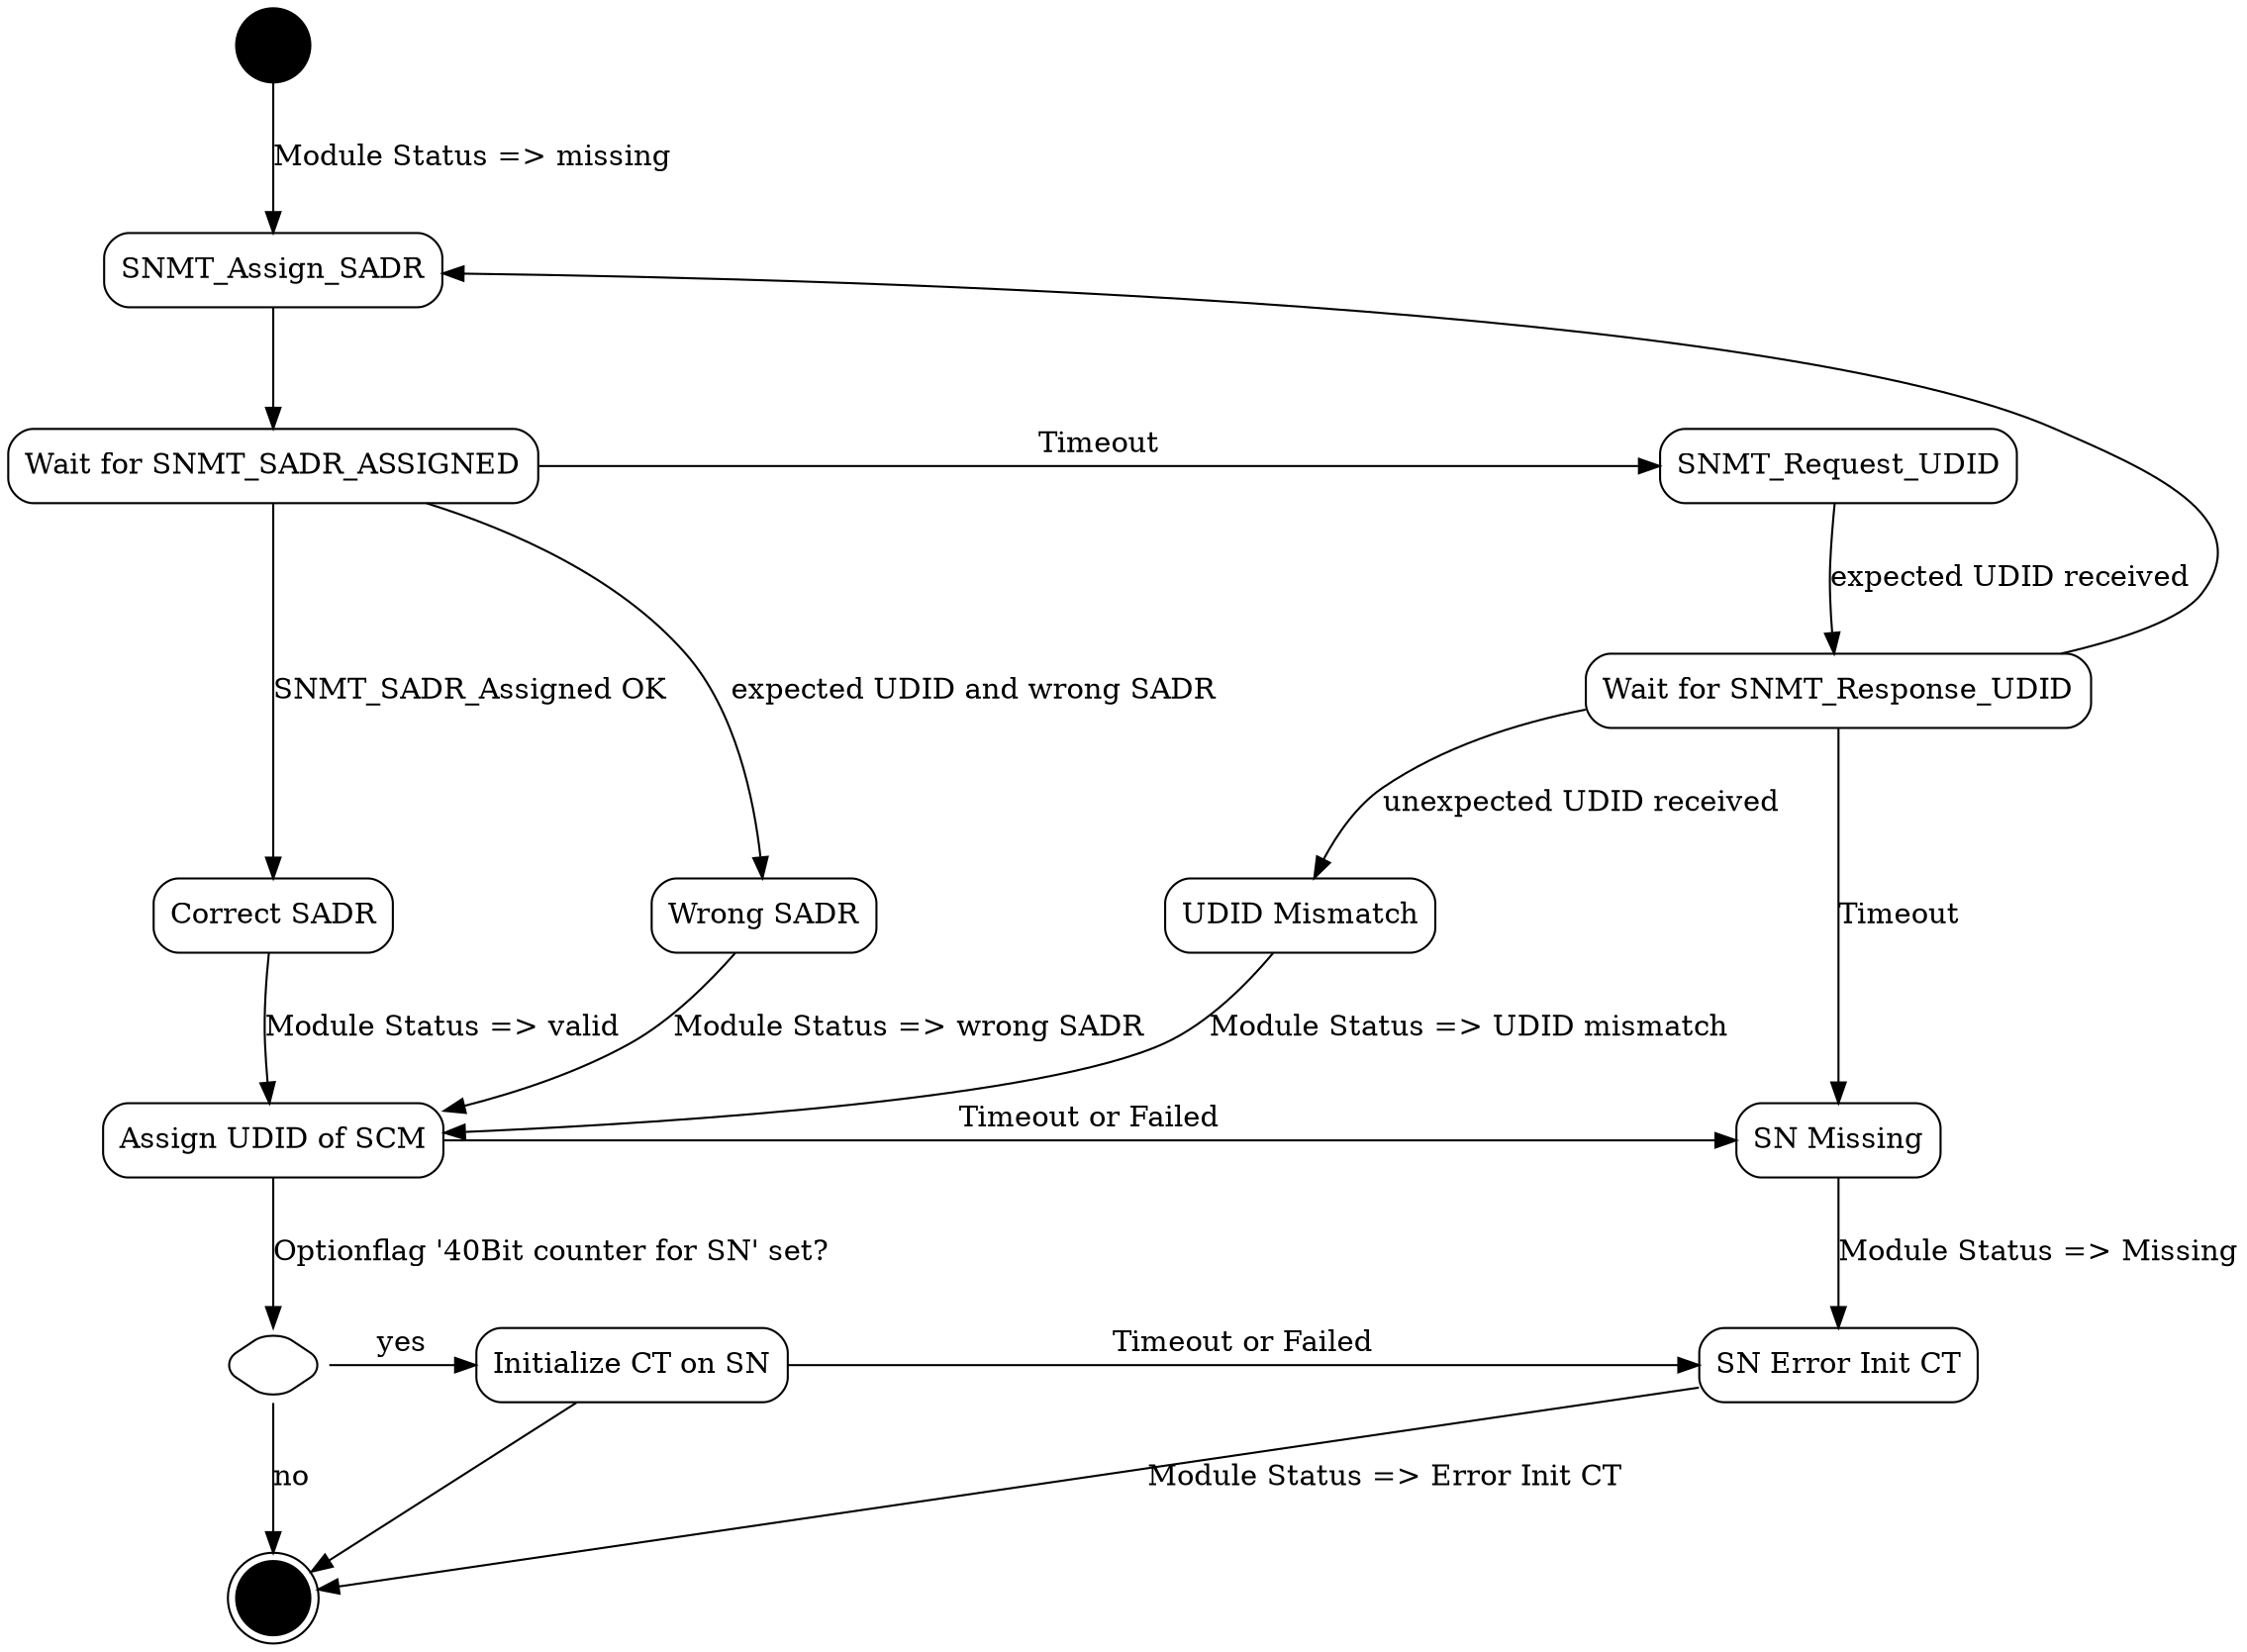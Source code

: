 digraph sn_address_verification {
    
    graph [ compound = true, rankdir="TB", nodesep=0.5, ranksep=0.8 ];
    node [ shape=box, style="rounded" ];

    A [label="", shape="circle", style=filled, fillcolor="#000000", color="#000000"];

    SCM1 [ label="SNMT_Assign_SADR" ];

    SN1 [ label="Wait for SNMT_SADR_ASSIGNED" ];
    SCM2 [ label="SNMT_Request_UDID" ];
    { rank=same; SN1; SCM2 };    

    SN2 [ label="Wait for SNMT_Response_UDID" ];
    
    SCM3 [ label="Correct SADR" ];
    SCM4 [ label="Wrong SADR" ];
    SCM5 [ label="UDID Mismatch" ];
    { rank=same; SCM3; SCM4; SCM5 };

    SCM6 [ label="Assign UDID of SCM" ];
    SCM7 [ label="SN Missing" ];
    { rank=same; SCM6; SCM7 };

    Dec1 [ shape="diamond" label="" ];
    SCM8 [ label="Initialize CT on SN" ];
    SCM9 [ label="SN Error Init CT" ];
    { rank=same; Dec1; SCM8; SCM9 };
    
    B [ label="", shape="doublecircle", style=filled, fillcolor="#000000", color="#000000"];

    A->SCM1 [ label="Module Status => missing", weight=9 ];
    SCM1->SN1 [ weight=9];
    SN1->SCM2 [ label="Timeout" ];
    SCM2->SN2 [ label="expected UDID received", weight=9 ];
    SN2->SCM5 [ label="unexpected UDID received" ];
    SN2->SCM1;
    SN1->SCM3 [ label="SNMT_SADR_Assigned OK", weight=9];    
    SN1->SCM4 [ label="expected UDID and wrong SADR"];

    SCM3->SCM6 [ label="Module Status => valid", weight=9 ];
    SCM4->SCM6 [ label="Module Status => wrong SADR" ];
    SCM5->SCM6 [ label="Module Status => UDID mismatch" ];

    SN2->SCM7 [ label="Timeout", weight=5 ];
    SCM6->SCM7 [ label="Timeout or Failed" ];
    SCM6->Dec1 [ label="Optionflag '40Bit counter for SN' set?", weight=9 ];
    SCM7->SCM9 [ label="Module Status => Missing", weight=5 ];
    Dec1->SCM8 [ label="yes" ];
    SCM8->SCM9 [ label="Timeout or Failed" ];
    Dec1->B [ label="no", weight=9 ];
    SCM8->B;
    SCM9->B [ label="Module Status => Error Init CT" ];
}
